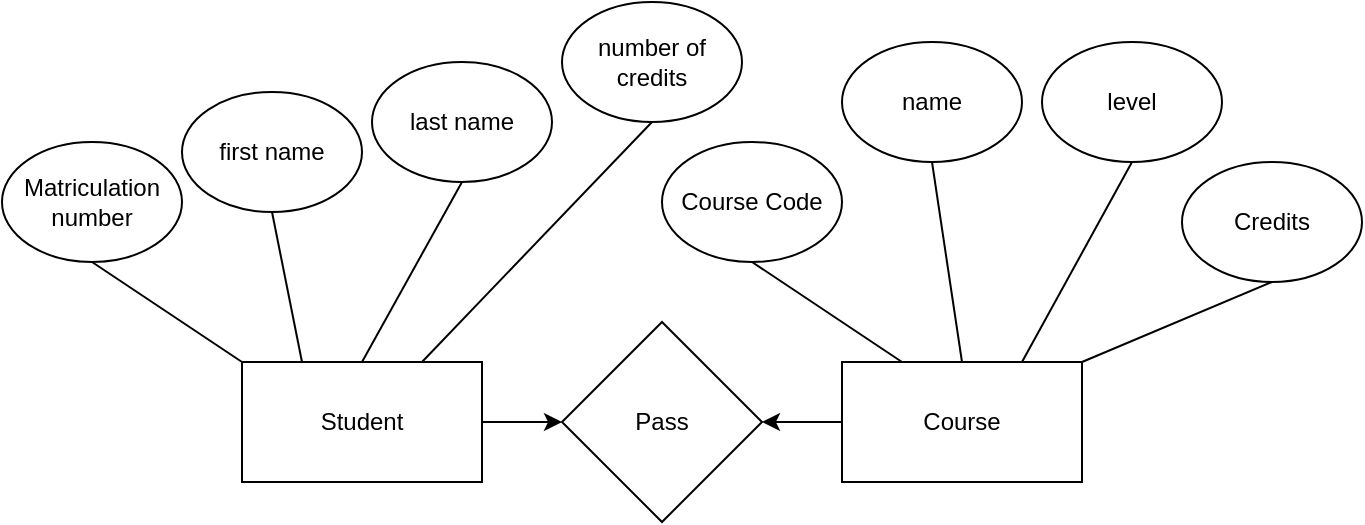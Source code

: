 <mxfile version="24.9.0">
  <diagram name="Page-1" id="HRtKaAovqKnel6qdrIne">
    <mxGraphModel dx="750" dy="1115" grid="1" gridSize="10" guides="1" tooltips="1" connect="1" arrows="1" fold="1" page="1" pageScale="1" pageWidth="850" pageHeight="1100" math="0" shadow="0">
      <root>
        <mxCell id="0" />
        <mxCell id="1" parent="0" />
        <mxCell id="7S4wum0obqMZaB7EqhxR-6" style="edgeStyle=orthogonalEdgeStyle;rounded=0;orthogonalLoop=1;jettySize=auto;html=1;entryX=0;entryY=0.5;entryDx=0;entryDy=0;" edge="1" parent="1" source="7S4wum0obqMZaB7EqhxR-1" target="7S4wum0obqMZaB7EqhxR-3">
          <mxGeometry relative="1" as="geometry" />
        </mxCell>
        <mxCell id="7S4wum0obqMZaB7EqhxR-1" value="Student" style="rounded=0;whiteSpace=wrap;html=1;" vertex="1" parent="1">
          <mxGeometry x="240" y="230" width="120" height="60" as="geometry" />
        </mxCell>
        <mxCell id="7S4wum0obqMZaB7EqhxR-7" style="edgeStyle=orthogonalEdgeStyle;rounded=0;orthogonalLoop=1;jettySize=auto;html=1;entryX=1;entryY=0.5;entryDx=0;entryDy=0;" edge="1" parent="1" source="7S4wum0obqMZaB7EqhxR-2" target="7S4wum0obqMZaB7EqhxR-3">
          <mxGeometry relative="1" as="geometry" />
        </mxCell>
        <mxCell id="7S4wum0obqMZaB7EqhxR-2" value="Course" style="rounded=0;whiteSpace=wrap;html=1;" vertex="1" parent="1">
          <mxGeometry x="540" y="230" width="120" height="60" as="geometry" />
        </mxCell>
        <mxCell id="7S4wum0obqMZaB7EqhxR-3" value="Pass" style="rhombus;whiteSpace=wrap;html=1;" vertex="1" parent="1">
          <mxGeometry x="400" y="210" width="100" height="100" as="geometry" />
        </mxCell>
        <mxCell id="7S4wum0obqMZaB7EqhxR-8" value="Course Code" style="ellipse;whiteSpace=wrap;html=1;" vertex="1" parent="1">
          <mxGeometry x="450" y="120" width="90" height="60" as="geometry" />
        </mxCell>
        <mxCell id="7S4wum0obqMZaB7EqhxR-9" value="name" style="ellipse;whiteSpace=wrap;html=1;" vertex="1" parent="1">
          <mxGeometry x="540" y="70" width="90" height="60" as="geometry" />
        </mxCell>
        <mxCell id="7S4wum0obqMZaB7EqhxR-10" value="level" style="ellipse;whiteSpace=wrap;html=1;" vertex="1" parent="1">
          <mxGeometry x="640" y="70" width="90" height="60" as="geometry" />
        </mxCell>
        <mxCell id="7S4wum0obqMZaB7EqhxR-11" value="&lt;div&gt;Credits&lt;/div&gt;" style="ellipse;whiteSpace=wrap;html=1;" vertex="1" parent="1">
          <mxGeometry x="710" y="130" width="90" height="60" as="geometry" />
        </mxCell>
        <mxCell id="7S4wum0obqMZaB7EqhxR-12" value="" style="endArrow=none;html=1;rounded=0;entryX=0.25;entryY=0;entryDx=0;entryDy=0;exitX=0.5;exitY=1;exitDx=0;exitDy=0;" edge="1" parent="1" source="7S4wum0obqMZaB7EqhxR-8" target="7S4wum0obqMZaB7EqhxR-2">
          <mxGeometry width="50" height="50" relative="1" as="geometry">
            <mxPoint x="500" y="200" as="sourcePoint" />
            <mxPoint x="550" y="150" as="targetPoint" />
          </mxGeometry>
        </mxCell>
        <mxCell id="7S4wum0obqMZaB7EqhxR-13" value="" style="endArrow=none;html=1;rounded=0;entryX=0.5;entryY=1;entryDx=0;entryDy=0;exitX=0.5;exitY=0;exitDx=0;exitDy=0;" edge="1" parent="1" source="7S4wum0obqMZaB7EqhxR-2" target="7S4wum0obqMZaB7EqhxR-9">
          <mxGeometry width="50" height="50" relative="1" as="geometry">
            <mxPoint x="570" y="190" as="sourcePoint" />
            <mxPoint x="620" y="140" as="targetPoint" />
          </mxGeometry>
        </mxCell>
        <mxCell id="7S4wum0obqMZaB7EqhxR-14" value="" style="endArrow=none;html=1;rounded=0;entryX=0.5;entryY=1;entryDx=0;entryDy=0;exitX=0.75;exitY=0;exitDx=0;exitDy=0;" edge="1" parent="1" source="7S4wum0obqMZaB7EqhxR-2" target="7S4wum0obqMZaB7EqhxR-10">
          <mxGeometry width="50" height="50" relative="1" as="geometry">
            <mxPoint x="630" y="200" as="sourcePoint" />
            <mxPoint x="680" y="150" as="targetPoint" />
          </mxGeometry>
        </mxCell>
        <mxCell id="7S4wum0obqMZaB7EqhxR-15" value="" style="endArrow=none;html=1;rounded=0;entryX=0.5;entryY=1;entryDx=0;entryDy=0;exitX=1;exitY=0;exitDx=0;exitDy=0;" edge="1" parent="1" source="7S4wum0obqMZaB7EqhxR-2" target="7S4wum0obqMZaB7EqhxR-11">
          <mxGeometry width="50" height="50" relative="1" as="geometry">
            <mxPoint x="700" y="280" as="sourcePoint" />
            <mxPoint x="750" y="230" as="targetPoint" />
          </mxGeometry>
        </mxCell>
        <mxCell id="7S4wum0obqMZaB7EqhxR-16" value="Matriculation number" style="ellipse;whiteSpace=wrap;html=1;" vertex="1" parent="1">
          <mxGeometry x="120" y="120" width="90" height="60" as="geometry" />
        </mxCell>
        <mxCell id="7S4wum0obqMZaB7EqhxR-17" value="" style="endArrow=none;html=1;rounded=0;entryX=0.25;entryY=0;entryDx=0;entryDy=0;exitX=0.5;exitY=1;exitDx=0;exitDy=0;" edge="1" parent="1" source="7S4wum0obqMZaB7EqhxR-16">
          <mxGeometry width="50" height="50" relative="1" as="geometry">
            <mxPoint x="170" y="200" as="sourcePoint" />
            <mxPoint x="240" y="230" as="targetPoint" />
          </mxGeometry>
        </mxCell>
        <mxCell id="7S4wum0obqMZaB7EqhxR-18" value="first name" style="ellipse;whiteSpace=wrap;html=1;" vertex="1" parent="1">
          <mxGeometry x="210" y="95" width="90" height="60" as="geometry" />
        </mxCell>
        <mxCell id="7S4wum0obqMZaB7EqhxR-19" value="" style="endArrow=none;html=1;rounded=0;entryX=0.25;entryY=0;entryDx=0;entryDy=0;exitX=0.5;exitY=1;exitDx=0;exitDy=0;" edge="1" parent="1" source="7S4wum0obqMZaB7EqhxR-18" target="7S4wum0obqMZaB7EqhxR-1">
          <mxGeometry width="50" height="50" relative="1" as="geometry">
            <mxPoint x="260" y="175" as="sourcePoint" />
            <mxPoint x="330" y="205" as="targetPoint" />
          </mxGeometry>
        </mxCell>
        <mxCell id="7S4wum0obqMZaB7EqhxR-20" value="last name" style="ellipse;whiteSpace=wrap;html=1;" vertex="1" parent="1">
          <mxGeometry x="305" y="80" width="90" height="60" as="geometry" />
        </mxCell>
        <mxCell id="7S4wum0obqMZaB7EqhxR-21" value="" style="endArrow=none;html=1;rounded=0;entryX=0.5;entryY=0;entryDx=0;entryDy=0;exitX=0.5;exitY=1;exitDx=0;exitDy=0;" edge="1" parent="1" source="7S4wum0obqMZaB7EqhxR-20" target="7S4wum0obqMZaB7EqhxR-1">
          <mxGeometry width="50" height="50" relative="1" as="geometry">
            <mxPoint x="355" y="160" as="sourcePoint" />
            <mxPoint x="425" y="190" as="targetPoint" />
          </mxGeometry>
        </mxCell>
        <mxCell id="7S4wum0obqMZaB7EqhxR-22" value="number of credits" style="ellipse;whiteSpace=wrap;html=1;" vertex="1" parent="1">
          <mxGeometry x="400" y="50" width="90" height="60" as="geometry" />
        </mxCell>
        <mxCell id="7S4wum0obqMZaB7EqhxR-23" value="" style="endArrow=none;html=1;rounded=0;entryX=0.75;entryY=0;entryDx=0;entryDy=0;exitX=0.5;exitY=1;exitDx=0;exitDy=0;" edge="1" parent="1" source="7S4wum0obqMZaB7EqhxR-22" target="7S4wum0obqMZaB7EqhxR-1">
          <mxGeometry width="50" height="50" relative="1" as="geometry">
            <mxPoint x="450" y="130" as="sourcePoint" />
            <mxPoint x="520" y="160" as="targetPoint" />
          </mxGeometry>
        </mxCell>
      </root>
    </mxGraphModel>
  </diagram>
</mxfile>
